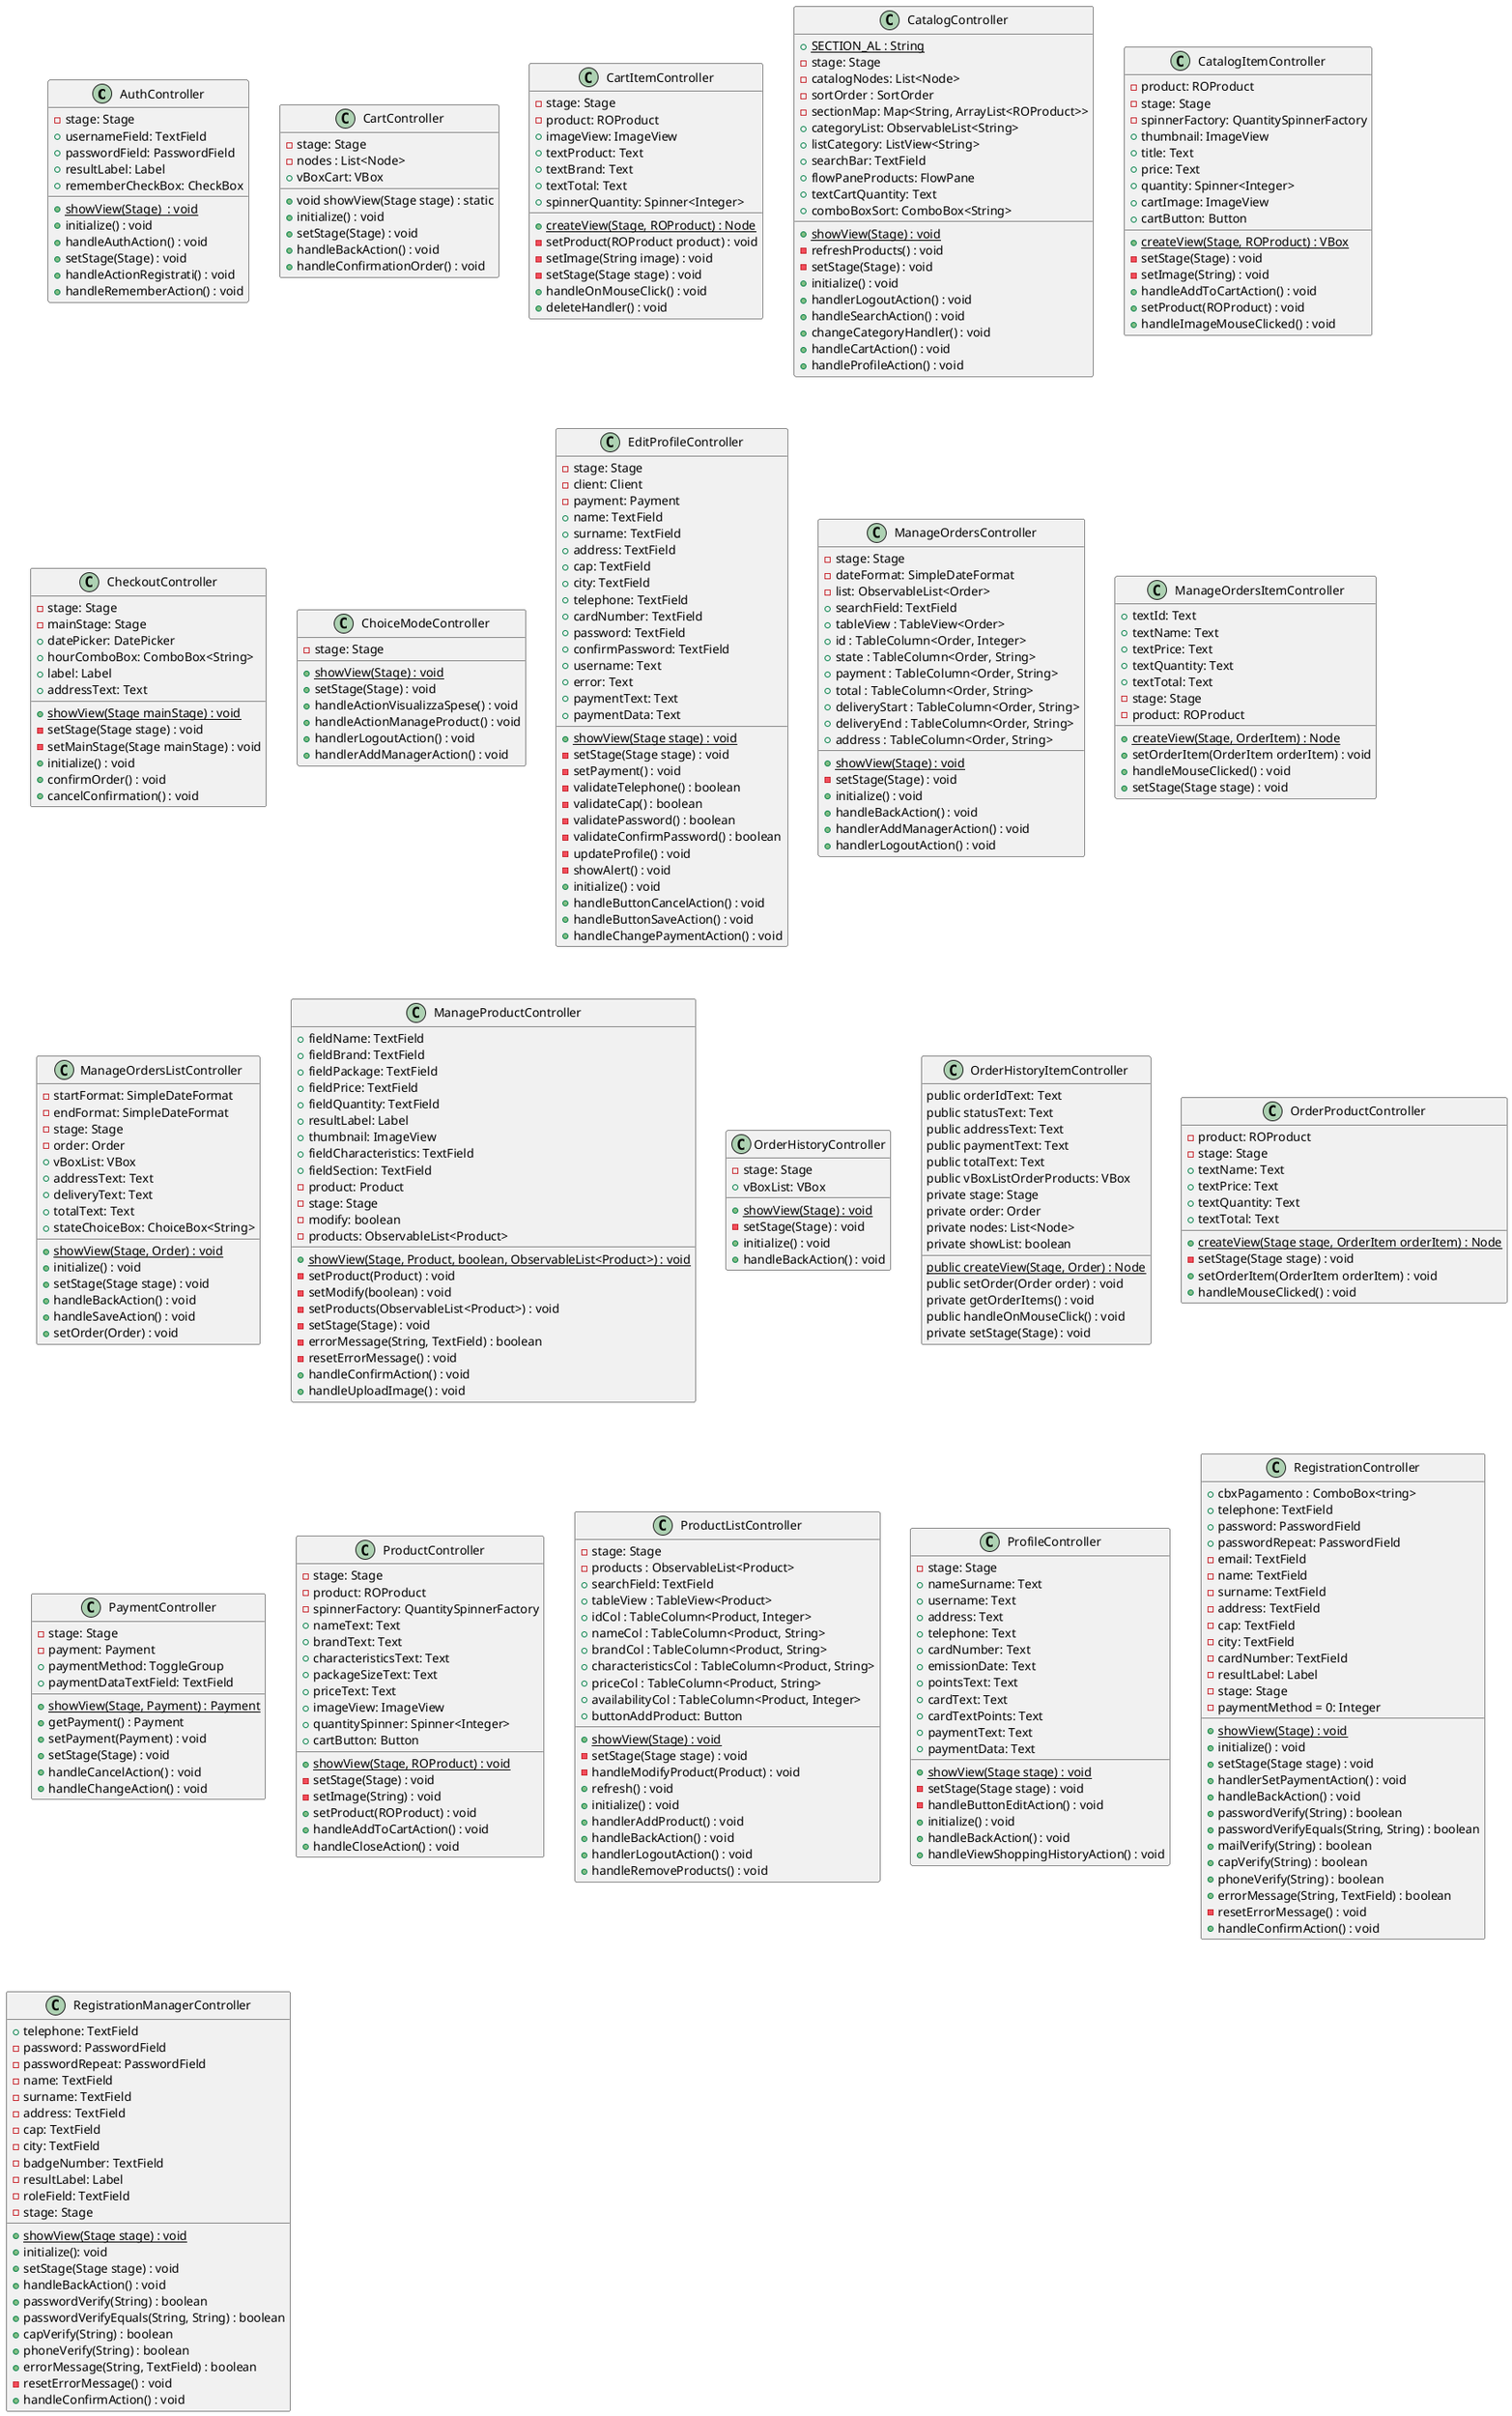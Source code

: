 @startuml

class AuthController {
  - stage: Stage 
  + usernameField: TextField 
  + passwordField: PasswordField 
  + resultLabel: Label 
  + rememberCheckBox: CheckBox 
  + {static} showView(Stage)  : void 
  + initialize() : void 
  + handleAuthAction() : void 
  + setStage(Stage) : void 
  + handleActionRegistrati() : void 
  + handleRememberAction() : void 
}

class CartController {
  - stage: Stage 
  - nodes : List<Node>
  + vBoxCart: VBox 
  + void showView(Stage stage) : static 
  + initialize() : void 
  + setStage(Stage) : void 
  + handleBackAction() : void 
  + handleConfirmationOrder() : void 
}

class CartItemController {
  - stage: Stage 
  - product: ROProduct 
  + imageView: ImageView 
  + textProduct: Text 
  + textBrand: Text 
  + textTotal: Text 
  + spinnerQuantity: Spinner<Integer>
  + {static} createView(Stage, ROProduct) : Node 
  - setProduct(ROProduct product) : void 
  - setImage(String image) : void 
  - setStage(Stage stage) : void 
  + handleOnMouseClick() : void 
  + deleteHandler() : void 
}

class CatalogController {
  + {static} SECTION_AL : String 
  - stage: Stage 
  - catalogNodes: List<Node> 
  - sortOrder : SortOrder 
  - sectionMap: Map<String, ArrayList<ROProduct>>
  + categoryList: ObservableList<String> 
  + listCategory: ListView<String> 
  + searchBar: TextField 
  + flowPaneProducts: FlowPane 
  + textCartQuantity: Text 
  + comboBoxSort: ComboBox<String> 
  + {static} showView(Stage) : void 
  - refreshProducts() : void 
  - setStage(Stage) : void 
  + initialize() : void 
  + handlerLogoutAction() : void 
  + handleSearchAction() : void 
  + changeCategoryHandler() : void 
  + handleCartAction() : void 
  + handleProfileAction() : void 
}

class CatalogItemController {
  - product: ROProduct 
  - stage: Stage 
  - spinnerFactory: QuantitySpinnerFactory 
  + thumbnail: ImageView 
  + title: Text 
  + price: Text 
  + quantity: Spinner<Integer>
  + cartImage: ImageView 
  + cartButton: Button 
  + {static} createView(Stage, ROProduct) : VBox 
  - setStage(Stage) : void 
  - setImage(String) : void 
  + handleAddToCartAction() : void 
  + setProduct(ROProduct) : void 
  + handleImageMouseClicked() : void 
}

class CheckoutController {
  - stage: Stage 
  - mainStage: Stage 
  + datePicker: DatePicker 
  + hourComboBox: ComboBox<String> 
  + label: Label 
  + addressText: Text 
  + {static} showView(Stage mainStage) : void 
  - setStage(Stage stage) : void 
  - setMainStage(Stage mainStage) : void 
  + initialize() : void 
  + confirmOrder() : void 
  + cancelConfirmation() : void 
}

class ChoiceModeController {
  - stage: Stage 
  + {static} showView(Stage) : void 
  + setStage(Stage) : void 
  + handleActionVisualizzaSpese() : void 
  + handleActionManageProduct() : void 
  + handlerLogoutAction() : void 
  + handlerAddManagerAction() : void 
}

class EditProfileController {
  - stage: Stage 
  - client: Client 
  - payment: Payment 
  + name: TextField 
  + surname: TextField 
  + address: TextField 
  + cap: TextField 
  + city: TextField 
  + telephone: TextField 
  + cardNumber: TextField 
  + password: TextField 
  + confirmPassword: TextField 
  + username: Text 
  + error: Text 
  + paymentText: Text 
  + paymentData: Text 
  + {static} showView(Stage stage) : void 
  - setStage(Stage stage) : void 
  - setPayment() : void 
  - validateTelephone() : boolean 
  - validateCap() : boolean 
  - validatePassword() : boolean 
  - validateConfirmPassword() : boolean 
  - updateProfile() : void 
  - showAlert() : void 
  + initialize() : void 
  + handleButtonCancelAction() : void 
  + handleButtonSaveAction() : void 
  + handleChangePaymentAction() : void 
}

class ManageOrdersController {
  - stage: Stage
  - dateFormat: SimpleDateFormat
  - list: ObservableList<Order>
  + searchField: TextField
  + tableView : TableView<Order>
  + id : TableColumn<Order, Integer>
  + state : TableColumn<Order, String>
  + payment : TableColumn<Order, String>
  + total : TableColumn<Order, String>
  + deliveryStart : TableColumn<Order, String>
  + deliveryEnd : TableColumn<Order, String>
  + address : TableColumn<Order, String>
  + {static} showView(Stage) : void
  - setStage(Stage) : void
  + initialize() : void
  + handleBackAction() : void
  + handlerAddManagerAction() : void
  + handlerLogoutAction() : void
}

class ManageOrdersItemController {
  + textId: Text 
  + textName: Text 
  + textPrice: Text 
  + textQuantity: Text 
  + textTotal: Text 
  - stage: Stage 
  - product: ROProduct 
  + {static} createView(Stage, OrderItem) : Node 
  + setOrderItem(OrderItem orderItem) : void 
  + handleMouseClicked() : void 
  + setStage(Stage stage) : void 
}

class ManageOrdersListController {
  - startFormat: SimpleDateFormat 
  - endFormat: SimpleDateFormat 
  - stage: Stage 
  - order: Order 
  + vBoxList: VBox 
  + addressText: Text 
  + deliveryText: Text 
  + totalText: Text 
  + stateChoiceBox: ChoiceBox<String> 
  + {static} showView(Stage, Order) : void 
  + initialize() : void 
  + setStage(Stage stage) : void 
  + handleBackAction() : void 
  + handleSaveAction() : void 
  + setOrder(Order) : void 
}

class ManageProductController {
  + fieldName: TextField 
  + fieldBrand: TextField 
  + fieldPackage: TextField 
  + fieldPrice: TextField 
  + fieldQuantity: TextField 
  + resultLabel: Label 
  + thumbnail: ImageView 
  + fieldCharacteristics: TextField 
  + fieldSection: TextField 
  - product: Product 
  - stage: Stage 
  - modify: boolean 
  - products: ObservableList<Product> 
  + {static} showView(Stage, Product, boolean, ObservableList<Product>) : void 
  - setProduct(Product) : void 
  - setModify(boolean) : void 
  - setProducts(ObservableList<Product>) : void 
  - setStage(Stage) : void 
  - errorMessage(String, TextField) : boolean 
  - resetErrorMessage() : void 
  + handleConfirmAction() : void 
  + handleUploadImage() : void 
}

class OrderHistoryController {
  - stage: Stage 
  + vBoxList: VBox 
  + {static} showView(Stage) : void 
  - setStage(Stage) : void 
  + initialize() : void 
  + handleBackAction() : void 
}

class OrderHistoryItemController {
  public orderIdText: Text 
  public statusText: Text 
  public addressText: Text 
  public paymentText: Text 
  public totalText: Text 
  public vBoxListOrderProducts: VBox 
  private stage: Stage 
  private order: Order 
  private nodes: List<Node> 
  private showList: boolean 
  public {static} createView(Stage, Order) : Node 
  public setOrder(Order order) : void 
  private getOrderItems() : void 
  public handleOnMouseClick() : void 
  private setStage(Stage) : void 
}

class OrderProductController {
  - product: ROProduct 
  - stage: Stage 
  + textName: Text 
  + textPrice: Text 
  + textQuantity: Text 
  + textTotal: Text 
  + {static} createView(Stage stage, OrderItem orderItem) : Node 
  - setStage(Stage stage) : void 
  + setOrderItem(OrderItem orderItem) : void 
  + handleMouseClicked() : void 
}

class PaymentController {
  - stage: Stage 
  - payment: Payment 
  + paymentMethod: ToggleGroup 
  + paymentDataTextField: TextField 
  + {static} showView(Stage, Payment) : Payment
  + getPayment() : Payment 
  + setPayment(Payment) : void 
  + setStage(Stage) : void 
  + handleCancelAction() : void 
  + handleChangeAction() : void 
}

class ProductController {
  - stage: Stage 
  - product: ROProduct 
  - spinnerFactory: QuantitySpinnerFactory 
  + nameText: Text 
  + brandText: Text 
  + characteristicsText: Text 
  + packageSizeText: Text 
  + priceText: Text 
  + imageView: ImageView 
  + quantitySpinner: Spinner<Integer> 
  + cartButton: Button 
  + {static} showView(Stage, ROProduct) : void 
  - setStage(Stage) : void 
  - setImage(String) : void 
  + setProduct(ROProduct) : void 
  + handleAddToCartAction() : void 
  + handleCloseAction() : void 
}

class ProductListController {
    - stage: Stage 
    - products : ObservableList<Product> 
    + searchField: TextField 
    + tableView : TableView<Product> 
    + idCol : TableColumn<Product, Integer> 
    + nameCol : TableColumn<Product, String> 
    + brandCol : TableColumn<Product, String> 
    + characteristicsCol : TableColumn<Product, String> 
    + priceCol : TableColumn<Product, String> 
    + availabilityCol : TableColumn<Product, Integer> 
    + buttonAddProduct: Button 
    + {static} showView(Stage) : void 
    - setStage(Stage stage) : void 
    - handleModifyProduct(Product) : void 
    + refresh() : void 
    + initialize() : void 
    + handlerAddProduct() : void 
    + handleBackAction() : void 
    + handlerLogoutAction() : void 
    + handleRemoveProducts() : void 
}

class ProfileController {
  - stage: Stage 
  + nameSurname: Text 
  + username: Text 
  + address: Text 
  + telephone: Text 
  + cardNumber: Text 
  + emissionDate: Text 
  + pointsText: Text 
  + cardText: Text 
  + cardTextPoints: Text 
  + paymentText: Text 
  + paymentData: Text 
  + {static} showView(Stage stage) : void 
  - setStage(Stage stage) : void 
  - handleButtonEditAction() : void 
  + initialize() : void 
  + handleBackAction() : void 
  + handleViewShoppingHistoryAction() : void 
}

class RegistrationController {
  + cbxPagamento : ComboBox<tring> 
  + telephone: TextField 
  + password: PasswordField 
  + passwordRepeat: PasswordField 
  - email: TextField 
  - name: TextField 
  - surname: TextField 
  - address: TextField 
  - cap: TextField 
  - city: TextField 
  - cardNumber: TextField 
  - resultLabel: Label 
  - stage: Stage 
  - paymentMethod = 0: Integer 
  + {static} showView(Stage) : void 
  + initialize() : void 
  + setStage(Stage stage) : void 
  + handlerSetPaymentAction() : void 
  + handleBackAction() : void 
  + passwordVerify(String) : boolean 
  + passwordVerifyEquals(String, String) : boolean 
  + mailVerify(String) : boolean 
  + capVerify(String) : boolean 
  + phoneVerify(String) : boolean 
  + errorMessage(String, TextField) : boolean 
  - resetErrorMessage() : void 
  + handleConfirmAction() : void 
}

class RegistrationManagerController {
  + telephone: TextField 
  - password: PasswordField 
  - passwordRepeat: PasswordField 
  - name: TextField 
  - surname: TextField 
  - address: TextField 
  - cap: TextField 
  - city: TextField 
  - badgeNumber: TextField 
  - resultLabel: Label 
  - roleField: TextField 
  - stage: Stage 
  + {static} showView(Stage stage) : void 
  + initialize(): void 
  + setStage(Stage stage) : void 
  + handleBackAction() : void 
  + passwordVerify(String) : boolean 
  + passwordVerifyEquals(String, String) : boolean 
  + capVerify(String) : boolean 
  + phoneVerify(String) : boolean 
  + errorMessage(String, TextField) : boolean 
  - resetErrorMessage() : void 
  + handleConfirmAction() : void 
}


@enduml
